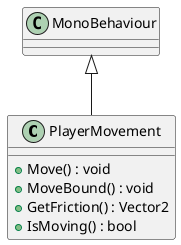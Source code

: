 @startuml
class PlayerMovement {
    + Move() : void
    + MoveBound() : void
    + GetFriction() : Vector2
    + IsMoving() : bool
}
MonoBehaviour <|-- PlayerMovement
@enduml
